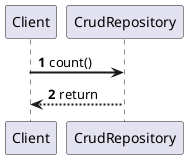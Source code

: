 @startuml
autonumber
skinparam sequenceArrowThickness 2

Client -> CrudRepository: count()
CrudRepository --> Client: return

@enduml
 ListCrudRepository: saveAll()
ListCrudRepository --> Client: return

Client -> CrudRepository: deleteAll()
CrudRepository --> Client: return

Client -> FileService: saveFile()
FileService -> CrudRepository: save()
CrudRepository --> FileService: return

FileService --> Client: return

Client -> FileService: saveFile()
FileService -> CrudRepository: save()
CrudRepository --> FileService: return

FileService --> Client: return

Client -> FileService: getFile()
FileService -> CrudRepository: findById()
CrudRepository --> FileService: return

FileService --> Client: return

Client -> CrudRepository: deleteAll()
CrudRepository --> Client: return

Client -> FileService: saveFile()
FileService -> CrudRepository: save()
CrudRepository --> FileService: return

FileService --> Client: return

Client -> FileService: saveFile()
FileService -> CrudRepository: save()
CrudRepository --> FileService: return

FileService --> Client: return

Client -> ListCrudRepository: findAll()
ListCrudRepository --> Client: return

Client -> FileService: deleteById()
FileService -> CrudRepository: existsById()
CrudRepository --> FileService: return

FileService -> CrudRepository: deleteById()
CrudRepository --> FileService: return

FileService --> Client: return

Client -> ListCrudRepository: findAll()
ListCrudRepository --> Client: return

Client -> ListCrudRepository: findAll()
ListCrudRepository --> Client: return

Client -> CrudRepository: deleteAll()
CrudRepository --> Client: return

Client -> FileService: saveFile()
FileService -> CrudRepository: save()
CrudRepository --> FileService: return

FileService --> Client: return

Client -> FileService: saveFile()
FileService -> CrudRepository: save()
CrudRepository --> FileService: return

FileService --> Client: return

Client -> FileService: getFile()
FileService -> CrudRepository: findById()
CrudRepository --> FileService: return

FileService --> Client: return

Client -> CrudRepository: deleteAll()
CrudRepository --> Client: return

Client -> FileService: saveFile()
FileService -> CrudRepository: save()
CrudRepository --> FileService: return

FileService --> Client: return

Client -> FileService: saveFile()
FileService -> CrudRepository: save()
CrudRepository --> FileService: return

FileService --> Client: return

Client -> FileService: deleteById()
FileService -> CrudRepository: existsById()
CrudRepository --> FileService: return

FileService --> Client: return

Client -> ListCrudRepository: findAll()
ListCrudRepository --> Client: return

Client -> CrudRepository: findById()
CrudRepository --> Client: return

Client -> CrudRepository: findById()
CrudRepository --> Client: return

Client -> CrudRepository: deleteAll()
CrudRepository --> Client: return

Client -> FileService: saveFile()
FileService -> CrudRepository: save()
CrudRepository --> FileService: return

FileService --> Client: return

Client -> FileService: saveFile()
FileService -> CrudRepository: save()
CrudRepository --> FileService: return

FileService --> Client: return

Client -> ListCrudRepository: findAll()
ListCrudRepository --> Client: return

Client -> CrudRepository: findById()
CrudRepository --> Client: return

Client -> CrudRepository: findById()
CrudRepository --> Client: return

Client -> CrudRepository: deleteAll()
CrudRepository --> Client: return

Client -> FileService: saveFile()
FileService -> CrudRepository: save()
CrudRepository --> FileService: return

FileService --> Client: return

Client -> FileService: saveFile()
FileService -> CrudRepository: save()
CrudRepository --> FileService: return

FileService --> Client: return

Client -> FileService: getAllFiles()
FileService -> ListCrudRepository: findAll()
ListCrudRepository --> FileService: return

FileService --> Client: return

Client -> ListCrudRepository: findAll()
ListCrudRepository --> Client: return

Client -> CrudRepository: save()
CrudRepository --> Client: return

Client -> CrudRepository: save()
CrudRepository --> Client: return

Client -> CrudRepository: save()
CrudRepository --> Client: return

Client -> CrudRepository: save()
CrudRepository --> Client: return

Client -> CrudRepository: save()
CrudRepository --> Client: return

Client -> CrudRepository: save()
CrudRepository --> Client: return

Client -> CrudRepository: save()
CrudRepository --> Client: return

Client -> CrudRepository: save()
CrudRepository --> Client: return

Client -> CrudRepository: save()
CrudRepository --> Client: return

Client -> CrudRepository: save()
CrudRepository --> Client: return

Client -> ReservationServiceImpl: createReservation()
ReservationServiceImpl -> ReservationRepo: findByCustomerEmailIgnoreCaseAndReservationStatusAndStartDateTimeBetween()
ReservationRepo --> ReservationServiceImpl: return

ReservationServiceImpl -> ListCrudRepository: findAll()
ListCrudRepository --> ReservationServiceImpl: return

ReservationServiceImpl -> ReservationRepo: findByRestaurantTable_IdAndReservationStatusAndStartDateTimeLessThanAndEndDateTimeGreaterThan()
ReservationRepo --> ReservationServiceImpl: return

ReservationServiceImpl -> CrudRepository: save()
CrudRepository --> ReservationServiceImpl: return

ReservationServiceImpl -> EmailService: sendHTMLEmail()
EmailService --> ReservationServiceImpl: return

ReservationServiceImpl --> Client: return

Client -> CrudRepository: deleteAll()
CrudRepository --> Client: return

Client -> CrudRepository: deleteAll()
CrudRepository --> Client: return

Client -> CrudRepository: save()
CrudRepository --> Client: return

Client -> CrudRepository: save()
CrudRepository --> Client: return

Client -> CrudRepository: save()
CrudRepository --> Client: return

Client -> CrudRepository: save()
CrudRepository --> Client: return

Client -> CrudRepository: save()
CrudRepository --> Client: return

Client -> CrudRepository: save()
CrudRepository --> Client: return

Client -> CrudRepository: save()
CrudRepository --> Client: return

Client -> CrudRepository: save()
CrudRepository --> Client: return

Client -> CrudRepository: save()
CrudRepository --> Client: return

Client -> CrudRepository: save()
CrudRepository --> Client: return

Client -> ReservationServiceImpl: getAllReservations()
ReservationServiceImpl -> ListCrudRepository: findAll()
ListCrudRepository --> ReservationServiceImpl: return

ReservationServiceImpl --> Client: return

Client -> ReservationServiceImpl: createReservation()
ReservationServiceImpl -> ReservationRepo: findByCustomerEmailIgnoreCaseAndReservationStatusAndStartDateTimeBetween()
ReservationRepo --> ReservationServiceImpl: return

ReservationServiceImpl -> ListCrudRepository: findAll()
ListCrudRepository --> ReservationServiceImpl: return

ReservationServiceImpl -> ReservationRepo: findByRestaurantTable_IdAndReservationStatusAndStartDateTimeLessThanAndEndDateTimeGreaterThan()
ReservationRepo --> ReservationServiceImpl: return

ReservationServiceImpl -> CrudRepository: save()
CrudRepository --> ReservationServiceImpl: return

ReservationServiceImpl -> EmailService: sendHTMLEmail()
EmailService --> ReservationServiceImpl: return

ReservationServiceImpl --> Client: return

Client -> ReservationServiceImpl: createReservation()
ReservationServiceImpl -> ReservationRepo: findByCustomerEmailIgnoreCaseAndReservationStatusAndStartDateTimeBetween()
ReservationRepo --> ReservationServiceImpl: return

ReservationServiceImpl -> ListCrudRepository: findAll()
ListCrudRepository --> ReservationServiceImpl: return

ReservationServiceImpl -> ReservationRepo: findByRestaurantTable_IdAndReservationStatusAndStartDateTimeLessThanAndEndDateTimeGreaterThan()
ReservationRepo --> ReservationServiceImpl: return

ReservationServiceImpl -> CrudRepository: save()
CrudRepository --> ReservationServiceImpl: return

ReservationServiceImpl -> EmailService: sendHTMLEmail()
EmailService --> ReservationServiceImpl: return

ReservationServiceImpl --> Client: return

Client -> ReservationServiceImpl: createReservation()
ReservationServiceImpl -> ReservationRepo: findByCustomerEmailIgnoreCaseAndReservationStatusAndStartDateTimeBetween()
ReservationRepo --> ReservationServiceImpl: return

ReservationServiceImpl -> ListCrudRepository: findAll()
ListCrudRepository --> ReservationServiceImpl: return

ReservationServiceImpl -> ReservationRepo: findByRestaurantTable_IdAndReservationStatusAndStartDateTimeLessThanAndEndDateTimeGreaterThan()
ReservationRepo --> ReservationServiceImpl: return

ReservationServiceImpl -> CrudRepository: save()
CrudRepository --> ReservationServiceImpl: return

ReservationServiceImpl -> EmailService: sendHTMLEmail()
EmailService --> ReservationServiceImpl: return

ReservationServiceImpl --> Client: return

Client -> ReservationServiceImpl: getAllReservations()
ReservationServiceImpl -> ListCrudRepository: findAll()
ListCrudRepository --> ReservationServiceImpl: return

ReservationServiceImpl --> Client: return

Client -> ReservationServiceImpl: getAllReservations()
ReservationServiceImpl -> ListCrudRepository: findAll()
ListCrudRepository --> ReservationServiceImpl: return

ReservationServiceImpl --> Client: return

Client -> CrudRepository: deleteAll()
CrudRepository --> Client: return

Client -> CrudRepository: deleteAll()
CrudRepository --> Client: return

Client -> CrudRepository: save()
CrudRepository --> Client: return

Client -> CrudRepository: save()
CrudRepository --> Client: return

Client -> CrudRepository: save()
CrudRepository --> Client: return

Client -> CrudRepository: save()
CrudRepository --> Client: return

Client -> CrudRepository: save()
CrudRepository --> Client: return

Client -> CrudRepository: save()
CrudRepository --> Client: return

Client -> CrudRepository: save()
CrudRepository --> Client: return

Client -> CrudRepository: save()
CrudRepository --> Client: return

Client -> CrudRepository: save()
CrudRepository --> Client: return

Client -> CrudRepository: save()
CrudRepository --> Client: return

Client -> ReservationServiceImpl: createReservation()
ReservationServiceImpl -> CrudRepository: deleteAll()
CrudRepository --> ReservationServiceImpl: return

ReservationServiceImpl -> CrudRepository: deleteAll()
CrudRepository --> ReservationServiceImpl: return

ReservationServiceImpl -> CrudRepository: save()
CrudRepository --> ReservationServiceImpl: return

ReservationServiceImpl -> CrudRepository: save()
CrudRepository --> ReservationServiceImpl: return

ReservationServiceImpl -> CrudRepository: save()
CrudRepository --> ReservationServiceImpl: return

ReservationServiceImpl -> CrudRepository: save()
CrudRepository --> ReservationServiceImpl: return

ReservationServiceImpl -> CrudRepository: save()
CrudRepository --> ReservationServiceImpl: return

ReservationServiceImpl -> CrudRepository: save()
CrudRepository --> ReservationServiceImpl: return

ReservationServiceImpl -> CrudRepository: save()
CrudRepository --> ReservationServiceImpl: return

ReservationServiceImpl -> CrudRepository: save()
CrudRepository --> ReservationServiceImpl: return

ReservationServiceImpl -> CrudRepository: save()
CrudRepository --> ReservationServiceImpl: return

ReservationServiceImpl -> CrudRepository: save()
CrudRepository --> ReservationServiceImpl: return

ReservationServiceImpl -> ReservationServiceImpl: createReservation()
ReservationServiceImpl -> ReservationRepo: findByCustomerEmailIgnoreCaseAndReservationStatusAndStartDateTimeBetween()
ReservationRepo --> ReservationServiceImpl: return

ReservationServiceImpl -> ListCrudRepository: findAll()
ListCrudRepository --> ReservationServiceImpl: return

ReservationServiceImpl -> ReservationRepo: findByRestaurantTable_IdAndReservationStatusAndStartDateTimeLessThanAndEndDateTimeGreaterThan()
ReservationRepo --> ReservationServiceImpl: return

ReservationServiceImpl -> CrudRepository: save()
CrudRepository --> ReservationServiceImpl: return

ReservationServiceImpl -> EmailService: sendHTMLEmail()
EmailService --> ReservationServiceImpl: return

ReservationServiceImpl --> ReservationServiceImpl: return

ReservationServiceImpl -> ReservationServiceImpl: createReservation()
ReservationServiceImpl -> ReservationRepo: findByCustomerEmailIgnoreCaseAndReservationStatusAndStartDateTimeBetween()
ReservationRepo --> ReservationServiceImpl: return

ReservationServiceImpl -> ListCrudRepository: findAll()
ListCrudRepository --> ReservationServiceImpl: return

ReservationServiceImpl -> ReservationRepo: findByRestaurantTable_IdAndReservationStatusAndStartDateTimeLessThanAndEndDateTimeGreaterThan()
ReservationRepo --> ReservationServiceImpl: return

ReservationServiceImpl -> CrudRepository: save()
CrudRepository --> ReservationServiceImpl: return

ReservationServiceImpl -> EmailService: sendHTMLEmail()
EmailService --> ReservationServiceImpl: return

ReservationServiceImpl --> ReservationServiceImpl: return

ReservationServiceImpl -> ReservationServiceImpl: createReservation()
ReservationServiceImpl -> ReservationRepo: findByCustomerEmailIgnoreCaseAndReservationStatusAndStartDateTimeBetween()
ReservationRepo --> ReservationServiceImpl: return

ReservationServiceImpl -> ListCrudRepository: findAll()
ListCrudRepository --> ReservationServiceImpl: return

ReservationServiceImpl -> ReservationRepo: findByRestaurantTable_IdAndReservationStatusAndStartDateTimeLessThanAndEndDateTimeGreaterThan()
ReservationRepo --> ReservationServiceImpl: return

ReservationServiceImpl -> CrudRepository: save()
CrudRepository --> ReservationServiceImpl: return

ReservationServiceImpl -> EmailService: sendHTMLEmail()
EmailService --> ReservationServiceImpl: return

ReservationServiceImpl --> ReservationServiceImpl: return

ReservationServiceImpl -> ReservationServiceImpl: getAllReservationByDay()
ReservationServiceImpl -> ListCrudRepository: findAll()
ListCrudRepository --> ReservationServiceImpl: return

ReservationServiceImpl --> ReservationServiceImpl: return

ReservationServiceImpl -> ListCrudRepository: findAll()
ListCrudRepository --> ReservationServiceImpl: return

ReservationServiceImpl -> ListCrudRepository: findAll()
ListCrudRepository --> ReservationServiceImpl: return

ReservationServiceImpl -> ListCrudRepository: findAll()
ListCrudRepository --> ReservationServiceImpl: return

ReservationServiceImpl -> CrudRepository: deleteAll()
CrudRepository --> ReservationServiceImpl: return

ReservationServiceImpl -> CrudRepository: deleteAll()
CrudRepository --> ReservationServiceImpl: return

ReservationServiceImpl -> CrudRepository: save()
CrudRepository --> ReservationServiceImpl: return

ReservationServiceImpl -> CrudRepository: save()
CrudRepository --> ReservationServiceImpl: return

ReservationServiceImpl -> CrudRepository: save()
CrudRepository --> ReservationServiceImpl: return

ReservationServiceImpl -> CrudRepository: save()
CrudRepository --> ReservationServiceImpl: return

ReservationServiceImpl -> CrudRepository: save()
CrudRepository --> ReservationServiceImpl: return

ReservationServiceImpl -> CrudRepository: save()
CrudRepository --> ReservationServiceImpl: return

ReservationServiceImpl -> CrudRepository: save()
CrudRepository --> ReservationServiceImpl: return

ReservationServiceImpl -> CrudRepository: save()
CrudRepository --> ReservationServiceImpl: return

ReservationServiceImpl -> CrudRepository: save()
CrudRepository --> ReservationServiceImpl: return

ReservationServiceImpl -> CrudRepository: save()
CrudRepository --> ReservationServiceImpl: return

ReservationServiceImpl -> ReservationServiceImpl: createReservation()
ReservationServiceImpl -> ReservationRepo: findByCustomerEmailIgnoreCaseAndReservationStatusAndStartDateTimeBetween()
ReservationRepo --> ReservationServiceImpl: return

ReservationServiceImpl -> ListCrudRepository: findAll()
ListCrudRepository --> ReservationServiceImpl: return

ReservationServiceImpl -> ReservationRepo: findByRestaurantTable_IdAndReservationStatusAndStartDateTimeLessThanAndEndDateTimeGreaterThan()
ReservationRepo --> ReservationServiceImpl: return

ReservationServiceImpl -> CrudRepository: save()
CrudRepository --> ReservationServiceImpl: return

ReservationServiceImpl -> EmailService: sendHTMLEmail()
EmailService --> ReservationServiceImpl: return

ReservationServiceImpl --> ReservationServiceImpl: return

ReservationServiceImpl -> ReservationServiceImpl: createReservation()
ReservationServiceImpl -> ReservationRepo: findByCustomerEmailIgnoreCaseAndReservationStatusAndStartDateTimeBetween()
ReservationRepo --> ReservationServiceImpl: return

ReservationServiceImpl -> ListCrudRepository: findAll()
ListCrudRepository --> ReservationServiceImpl: return

ReservationServiceImpl -> ReservationRepo: findByRestaurantTable_IdAndReservationStatusAndStartDateTimeLessThanAndEndDateTimeGreaterThan()
ReservationRepo --> ReservationServiceImpl: return

ReservationServiceImpl -> CrudRepository: save()
CrudRepository --> ReservationServiceImpl: return

ReservationServiceImpl -> EmailService: sendHTMLEmail()
EmailService --> ReservationServiceImpl: return

ReservationServiceImpl --> ReservationServiceImpl: return

ReservationServiceImpl -> ListCrudRepository: findAll()
ListCrudRepository --> ReservationServiceImpl: return

ReservationServiceImpl -> ListCrudRepository: findAll()
ListCrudRepository --> ReservationServiceImpl: return

ReservationServiceImpl -> CrudRepository: deleteAll()
CrudRepository --> ReservationServiceImpl: return

ReservationServiceImpl -> CrudRepository: deleteAll()
CrudRepository --> ReservationServiceImpl: return

ReservationServiceImpl -> CrudRepository: save()
CrudRepository --> ReservationServiceImpl: return

ReservationServiceImpl -> CrudRepository: save()
CrudRepository --> ReservationServiceImpl: return

ReservationServiceImpl -> CrudRepository: save()
CrudRepository --> ReservationServiceImpl: return

ReservationServiceImpl -> CrudRepository: save()
CrudRepository --> ReservationServiceImpl: return

ReservationServiceImpl -> CrudRepository: save()
CrudRepository --> ReservationServiceImpl: return

ReservationServiceImpl -> CrudRepository: save()
CrudRepository --> ReservationServiceImpl: return

ReservationServiceImpl -> CrudRepository: save()
CrudRepository --> ReservationServiceImpl: return

ReservationServiceImpl -> CrudRepository: save()
CrudRepository --> ReservationServiceImpl: return

ReservationServiceImpl -> CrudRepository: save()
CrudRepository --> ReservationServiceImpl: return

ReservationServiceImpl -> CrudRepository: save()
CrudRepository --> ReservationServiceImpl: return

ReservationServiceImpl -> ReservationServiceImpl: createReservation()
ReservationServiceImpl -> ReservationRepo: findByCustomerEmailIgnoreCaseAndReservationStatusAndStartDateTimeBetween()
ReservationRepo --> ReservationServiceImpl: return

ReservationServiceImpl -> ListCrudRepository: findAll()
ListCrudRepository --> ReservationServiceImpl: return

ReservationServiceImpl -> ReservationRepo: findByRestaurantTable_IdAndReservationStatusAndStartDateTimeLessThanAndEndDateTimeGreaterThan()
ReservationRepo --> ReservationServiceImpl: return

ReservationServiceImpl -> CrudRepository: save()
CrudRepository --> ReservationServiceImpl: return

ReservationServiceImpl -> EmailService: sendHTMLEmail()
EmailService --> ReservationServiceImpl: return

ReservationServiceImpl --> ReservationServiceImpl: return

ReservationServiceImpl -> ReservationServiceImpl: createReservation()
ReservationServiceImpl -> ReservationRepo: findByCustomerEmailIgnoreCaseAndReservationStatusAndStartDateTimeBetween()
ReservationRepo --> ReservationServiceImpl: return

ReservationServiceImpl -> ListCrudRepository: findAll()
ListCrudRepository --> ReservationServiceImpl: return

ReservationServiceImpl -> ReservationRepo: findByRestaurantTable_IdAndReservationStatusAndStartDateTimeLessThanAndEndDateTimeGreaterThan()
ReservationRepo --> ReservationServiceImpl: return

ReservationServiceImpl -> CrudRepository: save()
CrudRepository --> ReservationServiceImpl: return

ReservationServiceImpl -> EmailService: sendHTMLEmail()
EmailService --> ReservationServiceImpl: return

ReservationServiceImpl --> ReservationServiceImpl: return

ReservationServiceImpl -> ListCrudRepository: findAll()
ListCrudRepository --> ReservationServiceImpl: return

ReservationServiceImpl -> ReservationServiceImpl: cancelReservation()
ReservationServiceImpl -> ReservationRepo: findByReservationCode()
ReservationRepo --> ReservationServiceImpl: return

ReservationServiceImpl -> EmailService: sendHTMLEmail()
EmailService --> ReservationServiceImpl: return

ReservationServiceImpl -> CrudRepository: save()
CrudRepository --> ReservationServiceImpl: return

ReservationServiceImpl --> ReservationServiceImpl: return

ReservationServiceImpl -> ListCrudRepository: findAll()
ListCrudRepository --> ReservationServiceImpl: return

ReservationServiceImpl -> ListCrudRepository: findAll()
ListCrudRepository --> ReservationServiceImpl: return

ReservationServiceImpl -> CrudRepository: deleteAll()
CrudRepository --> ReservationServiceImpl: return

ReservationServiceImpl -> CrudRepository: deleteAll()
CrudRepository --> ReservationServiceImpl: return

ReservationServiceImpl -> CrudRepository: save()
CrudRepository --> ReservationServiceImpl: return

ReservationServiceImpl -> CrudRepository: save()
CrudRepository --> ReservationServiceImpl: return

ReservationServiceImpl -> CrudRepository: save()
CrudRepository --> ReservationServiceImpl: return

ReservationServiceImpl -> CrudRepository: save()
CrudRepository --> ReservationServiceImpl: return

ReservationServiceImpl -> CrudRepository: save()
CrudRepository --> ReservationServiceImpl: return

ReservationServiceImpl -> CrudRepository: save()
CrudRepository --> ReservationServiceImpl: return

ReservationServiceImpl -> CrudRepository: save()
CrudRepository --> ReservationServiceImpl: return

ReservationServiceImpl -> CrudRepository: save()
CrudRepository --> ReservationServiceImpl: return

ReservationServiceImpl -> CrudRepository: save()
CrudRepository --> ReservationServiceImpl: return

ReservationServiceImpl -> CrudRepository: save()
CrudRepository --> ReservationServiceImpl: return

ReservationServiceImpl -> ReservationServiceImpl: createReservation()
ReservationServiceImpl -> ReservationRepo: findByCustomerEmailIgnoreCaseAndReservationStatusAndStartDateTimeBetween()
ReservationRepo --> ReservationServiceImpl: return

ReservationServiceImpl -> ListCrudRepository: findAll()
ListCrudRepository --> ReservationServiceImpl: return

ReservationServiceImpl -> CrudRepository: deleteAll()
CrudRepository --> ReservationServiceImpl: return

ReservationServiceImpl -> CrudRepository: deleteAll()
CrudRepository --> ReservationServiceImpl: return

ReservationServiceImpl -> CrudRepository: save()
CrudRepository --> ReservationServiceImpl: return

ReservationServiceImpl -> CrudRepository: save()
CrudRepository --> ReservationServiceImpl: return

ReservationServiceImpl -> CrudRepository: save()
CrudRepository --> ReservationServiceImpl: return

ReservationServiceImpl -> CrudRepository: save()
CrudRepository --> ReservationServiceImpl: return

ReservationServiceImpl -> CrudRepository: save()
CrudRepository --> ReservationServiceImpl: return

ReservationServiceImpl -> CrudRepository: save()
CrudRepository --> ReservationServiceImpl: return

ReservationServiceImpl -> CrudRepository: save()
CrudRepository --> ReservationServiceImpl: return

ReservationServiceImpl -> CrudRepository: save()
CrudRepository --> ReservationServiceImpl: return

ReservationServiceImpl -> CrudRepository: save()
CrudRepository --> ReservationServiceImpl: return

ReservationServiceImpl -> CrudRepository: save()
CrudRepository --> ReservationServiceImpl: return

ReservationServiceImpl -> ReservationServiceImpl: createReservation()
ReservationServiceImpl -> ReservationRepo: findByCustomerEmailIgnoreCaseAndReservationStatusAndStartDateTimeBetween()
ReservationRepo --> ReservationServiceImpl: return

ReservationServiceImpl -> ReservationServiceImpl: createReservation()
ReservationServiceImpl -> ReservationRepo: findByCustomerEmailIgnoreCaseAndReservationStatusAndStartDateTimeBetween()
ReservationRepo --> ReservationServiceImpl: return

ReservationServiceImpl -> CrudRepository: deleteAll()
CrudRepository --> ReservationServiceImpl: return

ReservationServiceImpl -> CrudRepository: deleteAll()
CrudRepository --> ReservationServiceImpl: return

ReservationServiceImpl -> CrudRepository: save()
CrudRepository --> ReservationServiceImpl: return

ReservationServiceImpl -> CrudRepository: save()
CrudRepository --> ReservationServiceImpl: return

ReservationServiceImpl -> CrudRepository: save()
CrudRepository --> ReservationServiceImpl: return

ReservationServiceImpl -> CrudRepository: save()
CrudRepository --> ReservationServiceImpl: return

ReservationServiceImpl -> CrudRepository: save()
CrudRepository --> ReservationServiceImpl: return

ReservationServiceImpl -> CrudRepository: save()
CrudRepository --> ReservationServiceImpl: return

ReservationServiceImpl -> CrudRepository: save()
CrudRepository --> ReservationServiceImpl: return

ReservationServiceImpl -> CrudRepository: save()
CrudRepository --> ReservationServiceImpl: return

ReservationServiceImpl -> CrudRepository: save()
CrudRepository --> ReservationServiceImpl: return

ReservationServiceImpl -> CrudRepository: save()
CrudRepository --> ReservationServiceImpl: return

ReservationServiceImpl -> ReservationServiceImpl: createReservation()
ReservationServiceImpl -> CrudRepository: deleteAll()
CrudRepository --> ReservationServiceImpl: return

ReservationServiceImpl -> CrudRepository: deleteAll()
CrudRepository --> ReservationServiceImpl: return

ReservationServiceImpl -> CrudRepository: save()
CrudRepository --> ReservationServiceImpl: return

ReservationServiceImpl -> CrudRepository: save()
CrudRepository --> ReservationServiceImpl: return

ReservationServiceImpl -> CrudRepository: save()
CrudRepository --> ReservationServiceImpl: return

ReservationServiceImpl -> CrudRepository: save()
CrudRepository --> ReservationServiceImpl: return

ReservationServiceImpl -> CrudRepository: save()
CrudRepository --> ReservationServiceImpl: return

ReservationServiceImpl -> CrudRepository: save()
CrudRepository --> ReservationServiceImpl: return

ReservationServiceImpl -> CrudRepository: save()
CrudRepository --> ReservationServiceImpl: return

ReservationServiceImpl -> CrudRepository: save()
CrudRepository --> ReservationServiceImpl: return

ReservationServiceImpl -> CrudRepository: save()
CrudRepository --> ReservationServiceImpl: return

ReservationServiceImpl -> CrudRepository: save()
CrudRepository --> ReservationServiceImpl: return

ReservationServiceImpl -> ReservationServiceImpl: createReservation()
ReservationServiceImpl -> ReservationRepo: findByCustomerEmailIgnoreCaseAndReservationStatusAndStartDateTimeBetween()
ReservationRepo --> ReservationServiceImpl: return

ReservationServiceImpl -> ListCrudRepository: findAll()
ListCrudRepository --> ReservationServiceImpl: return

ReservationServiceImpl -> ReservationRepo: findByRestaurantTable_IdAndReservationStatusAndStartDateTimeLessThanAndEndDateTimeGreaterThan()
ReservationRepo --> ReservationServiceImpl: return

ReservationServiceImpl -> CrudRepository: save()
CrudRepository --> ReservationServiceImpl: return

ReservationServiceImpl -> EmailService: sendHTMLEmail()
EmailService --> ReservationServiceImpl: return

ReservationServiceImpl --> ReservationServiceImpl: return

ReservationServiceImpl -> CrudRepository: deleteAll()
CrudRepository --> ReservationServiceImpl: return

ReservationServiceImpl -> CrudRepository: deleteAll()
CrudRepository --> ReservationServiceImpl: return

ReservationServiceImpl -> CrudRepository: save()
CrudRepository --> ReservationServiceImpl: return

ReservationServiceImpl -> CrudRepository: save()
CrudRepository --> ReservationServiceImpl: return

ReservationServiceImpl -> CrudRepository: save()
CrudRepository --> ReservationServiceImpl: return

ReservationServiceImpl -> CrudRepository: save()
CrudRepository --> ReservationServiceImpl: return

ReservationServiceImpl -> CrudRepository: save()
CrudRepository --> ReservationServiceImpl: return

ReservationServiceImpl -> CrudRepository: save()
CrudRepository --> ReservationServiceImpl: return

ReservationServiceImpl -> CrudRepository: save()
CrudRepository --> ReservationServiceImpl: return

ReservationServiceImpl -> CrudRepository: save()
CrudRepository --> ReservationServiceImpl: return

ReservationServiceImpl -> CrudRepository: save()
CrudRepository --> ReservationServiceImpl: return

ReservationServiceImpl -> CrudRepository: save()
CrudRepository --> ReservationServiceImpl: return

ReservationServiceImpl -> ReservationServiceImpl: createReservation()
ReservationServiceImpl -> ReservationRepo: findByCustomerEmailIgnoreCaseAndReservationStatusAndStartDateTimeBetween()
ReservationRepo --> ReservationServiceImpl: return

ReservationServiceImpl -> ListCrudRepository: findAll()
ListCrudRepository --> ReservationServiceImpl: return

ReservationServiceImpl -> ReservationRepo: findByRestaurantTable_IdAndReservationStatusAndStartDateTimeLessThanAndEndDateTimeGreaterThan()
ReservationRepo --> ReservationServiceImpl: return

ReservationServiceImpl -> CrudRepository: save()
CrudRepository --> ReservationServiceImpl: return

ReservationServiceImpl -> EmailService: sendHTMLEmail()
EmailService --> ReservationServiceImpl: return

ReservationServiceImpl --> ReservationServiceImpl: return

ReservationServiceImpl -> ReservationServiceImpl: createReservation()
ReservationServiceImpl -> ReservationRepo: findByCustomerEmailIgnoreCaseAndReservationStatusAndStartDateTimeBetween()
ReservationRepo --> ReservationServiceImpl: return

ReservationServiceImpl -> ListCrudRepository: findAll()
ListCrudRepository --> ReservationServiceImpl: return

ReservationServiceImpl -> ReservationRepo: findByRestaurantTable_IdAndReservationStatusAndStartDateTimeLessThanAndEndDateTimeGreaterThan()
ReservationRepo --> ReservationServiceImpl: return

ReservationServiceImpl -> CrudRepository: save()
CrudRepository --> ReservationServiceImpl: return

ReservationServiceImpl -> EmailService: sendHTMLEmail()
EmailService --> ReservationServiceImpl: return

ReservationServiceImpl --> ReservationServiceImpl: return

ReservationServiceImpl -> ListCrudRepository: findAll()
ListCrudRepository --> ReservationServiceImpl: return

ReservationServiceImpl -> ListCrudRepository: findAll()
ListCrudRepository --> ReservationServiceImpl: return

ReservationServiceImpl -> CrudRepository: deleteAll()
CrudRepository --> ReservationServiceImpl: return

ReservationServiceImpl -> CrudRepository: deleteAll()
CrudRepository --> ReservationServiceImpl: return

ReservationServiceImpl -> CrudRepository: save()
CrudRepository --> ReservationServiceImpl: return

ReservationServiceImpl -> CrudRepository: save()
CrudRepository --> ReservationServiceImpl: return

ReservationServiceImpl -> CrudRepository: save()
CrudRepository --> ReservationServiceImpl: return

ReservationServiceImpl -> CrudRepository: save()
CrudRepository --> ReservationServiceImpl: return

ReservationServiceImpl -> CrudRepository: save()
CrudRepository --> ReservationServiceImpl: return

ReservationServiceImpl -> CrudRepository: save()
CrudRepository --> ReservationServiceImpl: return

ReservationServiceImpl -> CrudRepository: save()
CrudRepository --> ReservationServiceImpl: return

ReservationServiceImpl -> CrudRepository: save()
CrudRepository --> ReservationServiceImpl: return

ReservationServiceImpl -> CrudRepository: save()
CrudRepository --> ReservationServiceImpl: return

ReservationServiceImpl -> CrudRepository: save()
CrudRepository --> ReservationServiceImpl: return

ReservationServiceImpl -> ReservationServiceImpl: createReservation()
ReservationServiceImpl -> ReservationRepo: findByCustomerEmailIgnoreCaseAndReservationStatusAndStartDateTimeBetween()
ReservationRepo --> ReservationServiceImpl: return

ReservationServiceImpl -> ListCrudRepository: findAll()
ListCrudRepository --> ReservationServiceImpl: return

ReservationServiceImpl -> ReservationRepo: findByRestaurantTable_IdAndReservationStatusAndStartDateTimeLessThanAndEndDateTimeGreaterThan()
ReservationRepo --> ReservationServiceImpl: return

ReservationServiceImpl -> CrudRepository: save()
CrudRepository --> ReservationServiceImpl: return

ReservationServiceImpl -> EmailService: sendHTMLEmail()
EmailService --> ReservationServiceImpl: return

ReservationServiceImpl --> ReservationServiceImpl: return

ReservationServiceImpl -> ReservationServiceImpl: createReservation()
ReservationServiceImpl -> ReservationRepo: findByCustomerEmailIgnoreCaseAndReservationStatusAndStartDateTimeBetween()
ReservationRepo --> ReservationServiceImpl: return

ReservationServiceImpl -> ListCrudRepository: findAll()
ListCrudRepository --> ReservationServiceImpl: return

ReservationServiceImpl -> CrudRepository: deleteAll()
CrudRepository --> ReservationServiceImpl: return

ReservationServiceImpl -> CrudRepository: deleteAll()
CrudRepository --> ReservationServiceImpl: return

ReservationServiceImpl -> CrudRepository: save()
CrudRepository --> ReservationServiceImpl: return

ReservationServiceImpl -> CrudRepository: save()
CrudRepository --> ReservationServiceImpl: return

ReservationServiceImpl -> CrudRepository: save()
CrudRepository --> ReservationServiceImpl: return

ReservationServiceImpl -> CrudRepository: save()
CrudRepository --> ReservationServiceImpl: return

ReservationServiceImpl -> CrudRepository: save()
CrudRepository --> ReservationServiceImpl: return

ReservationServiceImpl -> CrudRepository: save()
CrudRepository --> ReservationServiceImpl: return

ReservationServiceImpl -> CrudRepository: save()
CrudRepository --> ReservationServiceImpl: return

ReservationServiceImpl -> CrudRepository: save()
CrudRepository --> ReservationServiceImpl: return

ReservationServiceImpl -> CrudRepository: save()
CrudRepository --> ReservationServiceImpl: return

ReservationServiceImpl -> CrudRepository: save()
CrudRepository --> ReservationServiceImpl: return

ReservationServiceImpl -> ReservationServiceImpl: createReservation()
ReservationServiceImpl -> ReservationRepo: findByCustomerEmailIgnoreCaseAndReservationStatusAndStartDateTimeBetween()
ReservationRepo --> ReservationServiceImpl: return

ReservationServiceImpl -> ListCrudRepository: findAll()
ListCrudRepository --> ReservationServiceImpl: return

ReservationServiceImpl -> ReservationRepo: findByRestaurantTable_IdAndReservationStatusAndStartDateTimeLessThanAndEndDateTimeGreaterThan()
ReservationRepo --> ReservationServiceImpl: return

ReservationServiceImpl -> CrudRepository: save()
CrudRepository --> ReservationServiceImpl: return

ReservationServiceImpl -> EmailService: sendHTMLEmail()
EmailService --> ReservationServiceImpl: return

ReservationServiceImpl --> ReservationServiceImpl: return

ReservationServiceImpl -> ReservationServiceImpl: createReservation()
ReservationServiceImpl -> ReservationRepo: findByCustomerEmailIgnoreCaseAndReservationStatusAndStartDateTimeBetween()
ReservationRepo --> ReservationServiceImpl: return

ReservationServiceImpl -> ListCrudRepository: findAll()
ListCrudRepository --> ReservationServiceImpl: return

ReservationServiceImpl -> ReservationRepo: findByRestaurantTable_IdAndReservationStatusAndStartDateTimeLessThanAndEndDateTimeGreaterThan()
ReservationRepo --> ReservationServiceImpl: return

ReservationServiceImpl -> ReservationRepo: findByRestaurantTable_IdAndReservationStatusAndStartDateTimeLessThanAndEndDateTimeGreaterThan()
ReservationRepo --> ReservationServiceImpl: return

ReservationServiceImpl -> CrudRepository: save()
CrudRepository --> ReservationServiceImpl: return

ReservationServiceImpl -> EmailService: sendHTMLEmail()
EmailService --> ReservationServiceImpl: return

ReservationServiceImpl --> ReservationServiceImpl: return

ReservationServiceImpl -> ReservationServiceImpl: createReservation()
ReservationServiceImpl -> ReservationRepo: findByCustomerEmailIgnoreCaseAndReservationStatusAndStartDateTimeBetween()
ReservationRepo --> ReservationServiceImpl: return

ReservationServiceImpl -> ListCrudRepository: findAll()
ListCrudRepository --> ReservationServiceImpl: return

ReservationServiceImpl -> ReservationRepo: findByRestaurantTable_IdAndReservationStatusAndStartDateTimeLessThanAndEndDateTimeGreaterThan()
ReservationRepo --> ReservationServiceImpl: return

ReservationServiceImpl -> ListCrudRepository: findAll()
ListCrudRepository --> ReservationServiceImpl: return

ReservationServiceImpl -> ListCrudRepository: findAll()
ListCrudRepository --> ReservationServiceImpl: return

ReservationServiceImpl -> CrudRepository: deleteAll()
CrudRepository --> ReservationServiceImpl: return

ReservationServiceImpl -> CrudRepository: deleteAll()
CrudRepository --> ReservationServiceImpl: return

ReservationServiceImpl -> CrudRepository: save()
CrudRepository --> ReservationServiceImpl: return

ReservationServiceImpl -> CrudRepository: save()
CrudRepository --> ReservationServiceImpl: return

ReservationServiceImpl -> CrudRepository: save()
CrudRepository --> ReservationServiceImpl: return

ReservationServiceImpl -> CrudRepository: save()
CrudRepository --> ReservationServiceImpl: return

ReservationServiceImpl -> CrudRepository: save()
CrudRepository --> ReservationServiceImpl: return

ReservationServiceImpl -> CrudRepository: save()
CrudRepository --> ReservationServiceImpl: return

ReservationServiceImpl -> CrudRepository: save()
CrudRepository --> ReservationServiceImpl: return

ReservationServiceImpl -> CrudRepository: save()
CrudRepository --> ReservationServiceImpl: return

ReservationServiceImpl -> CrudRepository: save()
CrudRepository --> ReservationServiceImpl: return

ReservationServiceImpl -> CrudRepository: save()
CrudRepository --> ReservationServiceImpl: return

ReservationServiceImpl -> ReservationServiceImpl: createReservation()
ReservationServiceImpl -> ReservationRepo: findByCustomerEmailIgnoreCaseAndReservationStatusAndStartDateTimeBetween()
ReservationRepo --> ReservationServiceImpl: return

ReservationServiceImpl -> ListCrudRepository: findAll()
ListCrudRepository --> ReservationServiceImpl: return

ReservationServiceImpl -> ReservationRepo: findByRestaurantTable_IdAndReservationStatusAndStartDateTimeLessThanAndEndDateTimeGreaterThan()
ReservationRepo --> ReservationServiceImpl: return

ReservationServiceImpl -> CrudRepository: save()
CrudRepository --> ReservationServiceImpl: return

ReservationServiceImpl -> EmailService: sendHTMLEmail()
EmailService --> ReservationServiceImpl: return

ReservationServiceImpl --> ReservationServiceImpl: return

ReservationServiceImpl -> ReservationServiceImpl: createReservation()
ReservationServiceImpl -> ReservationRepo: findByCustomerEmailIgnoreCaseAndReservationStatusAndStartDateTimeBetween()
ReservationRepo --> ReservationServiceImpl: return

ReservationServiceImpl -> ListCrudRepository: findAll()
ListCrudRepository --> ReservationServiceImpl: return

ReservationServiceImpl -> ReservationRepo: findByRestaurantTable_IdAndReservationStatusAndStartDateTimeLessThanAndEndDateTimeGreaterThan()
ReservationRepo --> ReservationServiceImpl: return

ReservationServiceImpl -> CrudRepository: save()
CrudRepository --> ReservationServiceImpl: return

ReservationServiceImpl -> EmailService: sendHTMLEmail()
EmailService --> ReservationServiceImpl: return

ReservationServiceImpl --> ReservationServiceImpl: return

ReservationServiceImpl -> ListCrudRepository: findAll()
ListCrudRepository --> ReservationServiceImpl: return

ReservationServiceImpl -> ReservationServiceImpl: cancelReservation()
ReservationServiceImpl -> ReservationRepo: findByReservationCode()
ReservationRepo --> ReservationServiceImpl: return

ReservationServiceImpl --> ReservationServiceImpl: return

ReservationServiceImpl -> ListCrudRepository: findAll()
ListCrudRepository --> ReservationServiceImpl: return

ReservationServiceImpl -> CrudRepository: deleteAll()
CrudRepository --> ReservationServiceImpl: return

ReservationServiceImpl -> CrudRepository: deleteAll()
CrudRepository --> ReservationServiceImpl: return

ReservationServiceImpl -> CrudRepository: save()
CrudRepository --> ReservationServiceImpl: return

ReservationServiceImpl -> CrudRepository: save()
CrudRepository --> ReservationServiceImpl: return

ReservationServiceImpl -> CrudRepository: save()
CrudRepository --> ReservationServiceImpl: return

ReservationServiceImpl -> CrudRepository: save()
CrudRepository --> ReservationServiceImpl: return

ReservationServiceImpl -> CrudRepository: save()
CrudRepository --> ReservationServiceImpl: return

ReservationServiceImpl -> CrudRepository: save()
CrudRepository --> ReservationServiceImpl: return

ReservationServiceImpl -> CrudRepository: save()
CrudRepository --> ReservationServiceImpl: return

ReservationServiceImpl -> CrudRepository: save()
CrudRepository --> ReservationServiceImpl: return

ReservationServiceImpl -> CrudRepository: save()
CrudRepository --> ReservationServiceImpl: return

ReservationServiceImpl -> CrudRepository: save()
CrudRepository --> ReservationServiceImpl: return

ReservationServiceImpl -> ReservationServiceImpl: createReservation()
ReservationServiceImpl -> ReservationRepo: findByCustomerEmailIgnoreCaseAndReservationStatusAndStartDateTimeBetween()
ReservationRepo --> ReservationServiceImpl: return

ReservationServiceImpl -> ListCrudRepository: findAll()
ListCrudRepository --> ReservationServiceImpl: return

ReservationServiceImpl -> ReservationRepo: findByRestaurantTable_IdAndReservationStatusAndStartDateTimeLessThanAndEndDateTimeGreaterThan()
ReservationRepo --> ReservationServiceImpl: return

ReservationServiceImpl -> CrudRepository: save()
CrudRepository --> ReservationServiceImpl: return

ReservationServiceImpl -> EmailService: sendHTMLEmail()
EmailService --> ReservationServiceImpl: return

ReservationServiceImpl --> ReservationServiceImpl: return

ReservationServiceImpl -> ReservationServiceImpl: createReservation()
ReservationServiceImpl -> ReservationRepo: findByCustomerEmailIgnoreCaseAndReservationStatusAndStartDateTimeBetween()
ReservationRepo --> ReservationServiceImpl: return

ReservationServiceImpl -> ListCrudRepository: findAll()
ListCrudRepository --> ReservationServiceImpl: return

ReservationServiceImpl -> ReservationRepo: findByRestaurantTable_IdAndReservationStatusAndStartDateTimeLessThanAndEndDateTimeGreaterThan()
ReservationRepo --> ReservationServiceImpl: return

ReservationServiceImpl -> CrudRepository: save()
CrudRepository --> ReservationServiceImpl: return

ReservationServiceImpl -> EmailService: sendHTMLEmail()
EmailService --> ReservationServiceImpl: return

ReservationServiceImpl --> ReservationServiceImpl: return

ReservationServiceImpl -> ReservationServiceImpl: createReservation()
ReservationServiceImpl -> ReservationRepo: findByCustomerEmailIgnoreCaseAndReservationStatusAndStartDateTimeBetween()
ReservationRepo --> ReservationServiceImpl: return

ReservationServiceImpl -> ListCrudRepository: findAll()
ListCrudRepository --> ReservationServiceImpl: return

ReservationServiceImpl -> ReservationRepo: findByRestaurantTable_IdAndReservationStatusAndStartDateTimeLessThanAndEndDateTimeGreaterThan()
ReservationRepo --> ReservationServiceImpl: return

ReservationServiceImpl -> CrudRepository: save()
CrudRepository --> ReservationServiceImpl: return

ReservationServiceImpl -> EmailService: sendHTMLEmail()
EmailService --> ReservationServiceImpl: return

ReservationServiceImpl --> ReservationServiceImpl: return

ReservationServiceImpl -> ReservationServiceImpl: createReservation()
ReservationServiceImpl -> ReservationRepo: findByCustomerEmailIgnoreCaseAndReservationStatusAndStartDateTimeBetween()
ReservationRepo --> ReservationServiceImpl: return

ReservationServiceImpl -> ListCrudRepository: findAll()
ListCrudRepository --> ReservationServiceImpl: return

ReservationServiceImpl -> ReservationRepo: findByRestaurantTable_IdAndReservationStatusAndStartDateTimeLessThanAndEndDateTimeGreaterThan()
ReservationRepo --> ReservationServiceImpl: return

ReservationServiceImpl -> CrudRepository: save()
CrudRepository --> ReservationServiceImpl: return

ReservationServiceImpl -> EmailService: sendHTMLEmail()
EmailService --> ReservationServiceImpl: return

ReservationServiceImpl --> ReservationServiceImpl: return

ReservationServiceImpl -> ReservationServiceImpl: createReservation()
ReservationServiceImpl -> ReservationRepo: findByCustomerEmailIgnoreCaseAndReservationStatusAndStartDateTimeBetween()
ReservationRepo --> ReservationServiceImpl: return

ReservationServiceImpl -> ListCrudRepository: findAll()
ListCrudRepository --> ReservationServiceImpl: return

ReservationServiceImpl -> ReservationRepo: findByRestaurantTable_IdAndReservationStatusAndStartDateTimeLessThanAndEndDateTimeGreaterThan()
ReservationRepo --> ReservationServiceImpl: return

ReservationServiceImpl -> ReservationRepo: findByRestaurantTable_IdAndReservationStatusAndStartDateTimeLessThanAndEndDateTimeGreaterThan()
ReservationRepo --> ReservationServiceImpl: return

ReservationServiceImpl -> CrudRepository: save()
CrudRepository --> ReservationServiceImpl: return

ReservationServiceImpl -> EmailService: sendHTMLEmail()
EmailService --> ReservationServiceImpl: return

ReservationServiceImpl --> ReservationServiceImpl: return

ReservationServiceImpl -> ListCrudRepository: findAll()
ListCrudRepository --> ReservationServiceImpl: return

ReservationServiceImpl -> ListCrudRepository: findAll()
ListCrudRepository --> ReservationServiceImpl: return

ReservationServiceImpl -> CrudRepository: deleteAll()
CrudRepository --> ReservationServiceImpl: return

ReservationServiceImpl -> CrudRepository: deleteAll()
CrudRepository --> ReservationServiceImpl: return

ReservationServiceImpl -> CrudRepository: deleteAll()
CrudRepository --> ReservationServiceImpl: return

ReservationServiceImpl -> RestaurantTableServiceImpl: initTables()
RestaurantTableServiceImpl -> CrudRepository: count()
CrudRepository --> RestaurantTableServiceImpl: return

RestaurantTableServiceImpl -> ListCrudRepository: saveAll()
ListCrudRepository --> RestaurantTableServiceImpl: return

RestaurantTableServiceImpl --> ReservationServiceImpl: return

ReservationServiceImpl -> RestaurantTableServiceImpl: getTableById()
RestaurantTableServiceImpl -> CrudRepository: findById()
CrudRepository --> RestaurantTableServiceImpl: return

RestaurantTableServiceImpl --> ReservationServiceImpl: return

ReservationServiceImpl -> CrudRepository: deleteAll()
CrudRepository --> ReservationServiceImpl: return

ReservationServiceImpl -> RestaurantTableServiceImpl: initTables()
RestaurantTableServiceImpl -> CrudRepository: count()
CrudRepository --> RestaurantTableServiceImpl: return

RestaurantTableServiceImpl -> ListCrudRepository: saveAll()
ListCrudRepository --> RestaurantTableServiceImpl: return

RestaurantTableServiceImpl --> ReservationServiceImpl: return

ReservationServiceImpl -> RestaurantTableServiceImpl: getAllTables()
RestaurantTableServiceImpl -> ListCrudRepository: findAll()
ListCrudRepository --> RestaurantTableServiceImpl: return

RestaurantTableServiceImpl --> ReservationServiceImpl: return

ReservationServiceImpl -> CrudRepository: deleteAll()
CrudRepository --> ReservationServiceImpl: return

ReservationServiceImpl -> CrudRepository: count()
CrudRepository --> ReservationServiceImpl: return

ReservationServiceImpl -> RestaurantTableServiceImpl: initTables()
RestaurantTableServiceImpl -> CrudRepository: count()
CrudRepository --> RestaurantTableServiceImpl: return

RestaurantTableServiceImpl -> ListCrudRepository: saveAll()
ListCrudRepository --> RestaurantTableServiceImpl: return

RestaurantTableServiceImpl --> ReservationServiceImpl: return

ReservationServiceImpl -> CrudRepository: count()
CrudRepository --> ReservationServiceImpl: return

ReservationServiceImpl -> ListCrudRepository: findAll()
ListCrudRepository --> ReservationServiceImpl: return

ReservationServiceImpl -> CrudRepository: deleteAll()
CrudRepository --> ReservationServiceImpl: return

ReservationServiceImpl -> RestaurantTableServiceImpl: initTables()
RestaurantTableServiceImpl -> CrudRepository: count()
CrudRepository --> RestaurantTableServiceImpl: return

RestaurantTableServiceImpl -> ListCrudRepository: saveAll()
ListCrudRepository --> RestaurantTableServiceImpl: return

RestaurantTableServiceImpl --> ReservationServiceImpl: return

ReservationServiceImpl -> CrudRepository: count()
CrudRepository --> ReservationServiceImpl: return

ReservationServiceImpl -> RestaurantTableServiceImpl: initTables()
RestaurantTableServiceImpl -> CrudRepository: count()
CrudRepository --> RestaurantTableServiceImpl: return

RestaurantTableServiceImpl --> ReservationServiceImpl: return

ReservationServiceImpl -> CrudRepository: count()
CrudRepository --> ReservationServiceImpl: return

@enduml
